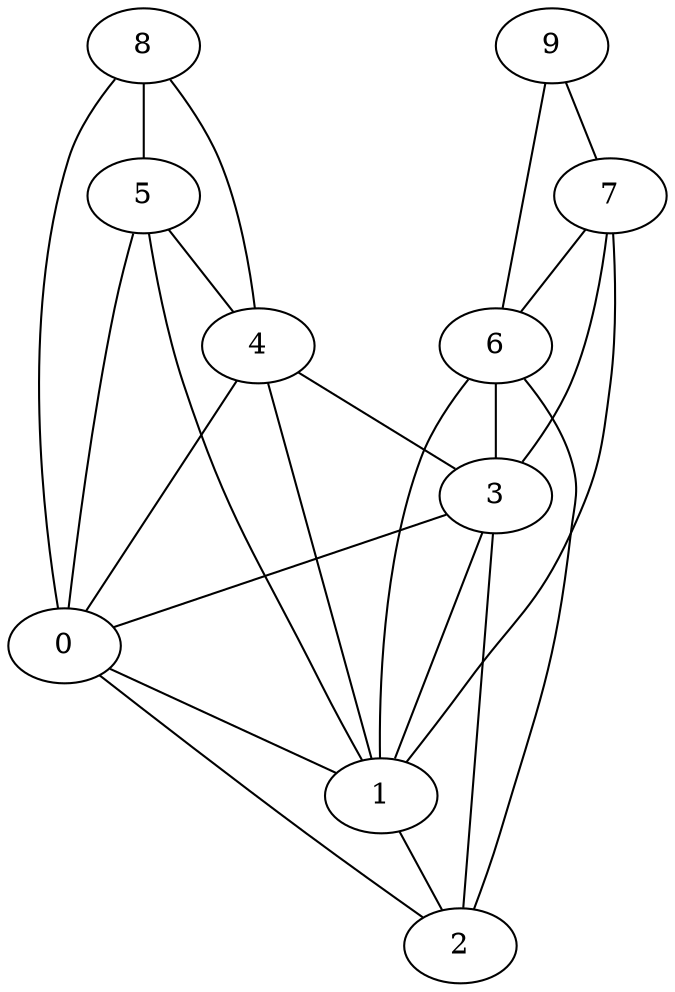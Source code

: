 graph {
    0 [ label = "0" ]
    1 [ label = "1" ]
    2 [ label = "2" ]
    3 [ label = "3" ]
    4 [ label = "4" ]
    5 [ label = "5" ]
    6 [ label = "6" ]
    7 [ label = "7" ]
    8 [ label = "8" ]
    9 [ label = "9" ]
    0 -- 1 [ ]
    0 -- 2 [ ]
    1 -- 2 [ ]
    3 -- 0 [ ]
    3 -- 1 [ ]
    3 -- 2 [ ]
    4 -- 0 [ ]
    4 -- 1 [ ]
    4 -- 3 [ ]
    5 -- 0 [ ]
    5 -- 1 [ ]
    5 -- 4 [ ]
    6 -- 1 [ ]
    6 -- 2 [ ]
    6 -- 3 [ ]
    7 -- 1 [ ]
    7 -- 3 [ ]
    7 -- 6 [ ]
    8 -- 0 [ ]
    8 -- 4 [ ]
    8 -- 5 [ ]
    9 -- 7 [ ]
    9 -- 6 [ ]
}
